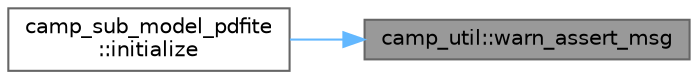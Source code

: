 digraph "camp_util::warn_assert_msg"
{
 // LATEX_PDF_SIZE
  bgcolor="transparent";
  edge [fontname=Helvetica,fontsize=10,labelfontname=Helvetica,labelfontsize=10];
  node [fontname=Helvetica,fontsize=10,shape=box,height=0.2,width=0.4];
  rankdir="RL";
  Node1 [label="camp_util::warn_assert_msg",height=0.2,width=0.4,color="gray40", fillcolor="grey60", style="filled", fontcolor="black",tooltip="Prints a warning message if condition_ok is false."];
  Node1 -> Node2 [dir="back",color="steelblue1",style="solid"];
  Node2 [label="camp_sub_model_pdfite\l::initialize",height=0.2,width=0.4,color="grey40", fillcolor="white", style="filled",URL="$namespacecamp__sub__model__pdfite.html#a615c6e49b354cccfda87b7551b466f1f",tooltip="Initialize the reaction data, validating component data and loading any required information into the..."];
}
